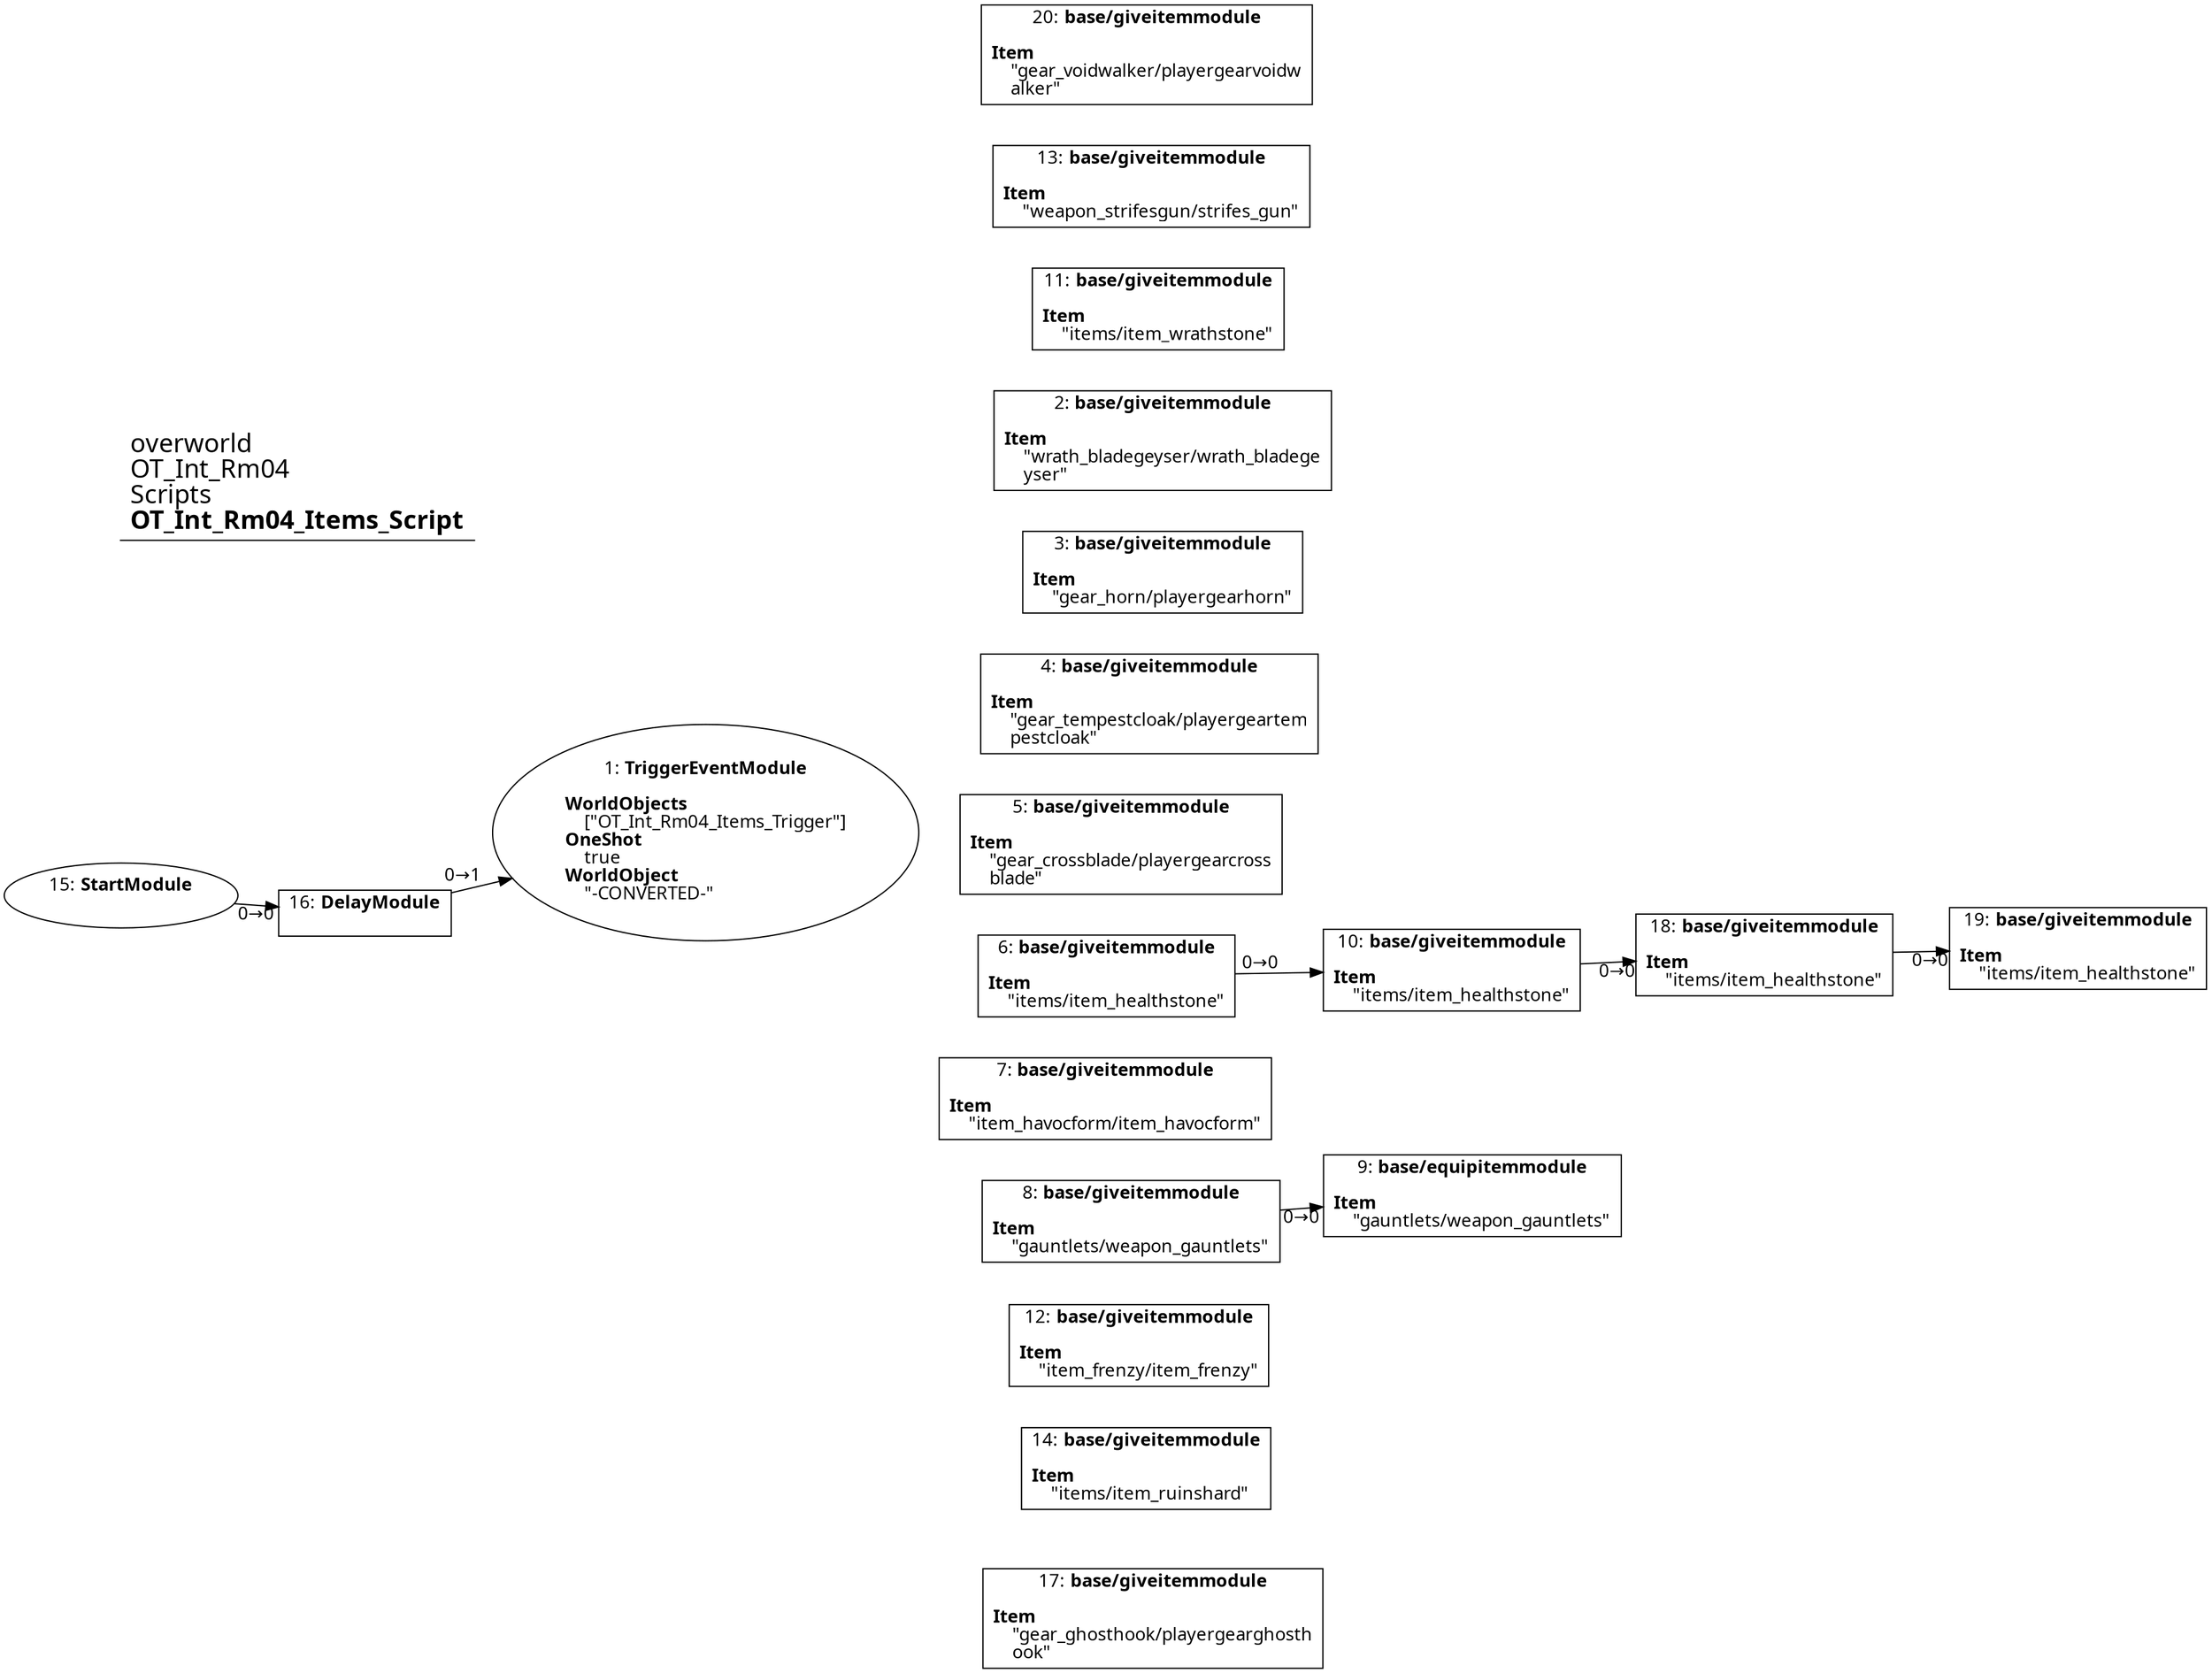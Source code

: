 digraph {
    layout = fdp;
    overlap = prism;
    sep = "+16";
    splines = spline;

    node [ shape = box ];

    graph [ fontname = "Segoe UI" ];
    node [ fontname = "Segoe UI" ];
    edge [ fontname = "Segoe UI" ];

    1 [ label = <1: <b>TriggerEventModule</b><br/><br/><b>WorldObjects</b><br align="left"/>    [&quot;OT_Int_Rm04_Items_Trigger&quot;]<br align="left"/><b>OneShot</b><br align="left"/>    true<br align="left"/><b>WorldObject</b><br align="left"/>    &quot;-CONVERTED-&quot;<br align="left"/>> ];
    1 [ shape = oval ]
    1 [ pos = "0.328,-0.32900003!" ];

    2 [ label = <2: <b>base/giveitemmodule</b><br/><br/><b>Item</b><br align="left"/>    &quot;wrath_bladegeyser/wrath_bladege<br align="left"/>    yser&quot;<br align="left"/>> ];
    2 [ pos = "0.739,-0.158!" ];

    3 [ label = <3: <b>base/giveitemmodule</b><br/><br/><b>Item</b><br align="left"/>    &quot;gear_horn/playergearhorn&quot;<br align="left"/>> ];
    3 [ pos = "0.73800004,-0.22900002!" ];

    4 [ label = <4: <b>base/giveitemmodule</b><br/><br/><b>Item</b><br align="left"/>    &quot;gear_tempestcloak/playergeartem<br align="left"/>    pestcloak&quot;<br align="left"/>> ];
    4 [ pos = "0.73800004,-0.29700002!" ];

    5 [ label = <5: <b>base/giveitemmodule</b><br/><br/><b>Item</b><br align="left"/>    &quot;gear_crossblade/playergearcross<br align="left"/>    blade&quot;<br align="left"/>> ];
    5 [ pos = "0.74,-0.36!" ];

    6 [ label = <6: <b>base/giveitemmodule</b><br/><br/><b>Item</b><br align="left"/>    &quot;items/item_healthstone&quot;<br align="left"/>> ];
    6 [ pos = "0.74300003,-0.43600002!" ];
    6 -> 10 [ label = "0→0" ];

    7 [ label = <7: <b>base/giveitemmodule</b><br/><br/><b>Item</b><br align="left"/>    &quot;item_havocform/item_havocform&quot;<br align="left"/>> ];
    7 [ pos = "0.74500006,-0.513!" ];

    8 [ label = <8: <b>base/giveitemmodule</b><br/><br/><b>Item</b><br align="left"/>    &quot;gauntlets/weapon_gauntlets&quot;<br align="left"/>> ];
    8 [ pos = "0.74500006,-0.583!" ];
    8 -> 9 [ label = "0→0" ];

    9 [ label = <9: <b>base/equipitemmodule</b><br/><br/><b>Item</b><br align="left"/>    &quot;gauntlets/weapon_gauntlets&quot;<br align="left"/>> ];
    9 [ pos = "0.90000004,-0.583!" ];

    10 [ label = <10: <b>base/giveitemmodule</b><br/><br/><b>Item</b><br align="left"/>    &quot;items/item_healthstone&quot;<br align="left"/>> ];
    10 [ pos = "0.897,-0.43600002!" ];
    10 -> 18 [ label = "0→0" ];

    11 [ label = <11: <b>base/giveitemmodule</b><br/><br/><b>Item</b><br align="left"/>    &quot;items/item_wrathstone&quot;<br align="left"/>> ];
    11 [ pos = "0.74,-0.08400001!" ];

    12 [ label = <12: <b>base/giveitemmodule</b><br/><br/><b>Item</b><br align="left"/>    &quot;item_frenzy/item_frenzy&quot;<br align="left"/>> ];
    12 [ pos = "0.74300003,-0.646!" ];

    13 [ label = <13: <b>base/giveitemmodule</b><br/><br/><b>Item</b><br align="left"/>    &quot;weapon_strifesgun/strifes_gun&quot;<br align="left"/>> ];
    13 [ pos = "0.74100006,-0.010000001!" ];

    14 [ label = <14: <b>base/giveitemmodule</b><br/><br/><b>Item</b><br align="left"/>    &quot;items/item_ruinshard&quot;<br align="left"/>> ];
    14 [ pos = "0.74300003,-0.70900005!" ];

    15 [ label = <15: <b>StartModule</b><br/><br/>> ];
    15 [ shape = oval ]
    15 [ pos = "0.010000001,-0.35200003!" ];
    15 -> 16 [ label = "0→0" ];

    16 [ label = <16: <b>DelayModule</b><br/><br/>> ];
    16 [ pos = "0.18200001,-0.35200003!" ];
    16 -> 1 [ label = "0→1" ];

    17 [ label = <17: <b>base/giveitemmodule</b><br/><br/><b>Item</b><br align="left"/>    &quot;gear_ghosthook/playergearghosth<br align="left"/>    ook&quot;<br align="left"/>> ];
    17 [ pos = "0.74500006,-0.77800006!" ];

    18 [ label = <18: <b>base/giveitemmodule</b><br/><br/><b>Item</b><br align="left"/>    &quot;items/item_healthstone&quot;<br align="left"/>> ];
    18 [ pos = "1.065,-0.43600002!" ];
    18 -> 19 [ label = "0→0" ];

    19 [ label = <19: <b>base/giveitemmodule</b><br/><br/><b>Item</b><br align="left"/>    &quot;items/item_healthstone&quot;<br align="left"/>> ];
    19 [ pos = "1.2190001,-0.43600002!" ];

    20 [ label = <20: <b>base/giveitemmodule</b><br/><br/><b>Item</b><br align="left"/>    &quot;gear_voidwalker/playergearvoidw<br align="left"/>    alker&quot;<br align="left"/>> ];
    20 [ pos = "0.74,0.062000003!" ];

    title [ pos = "0.009000001,0.063!" ];
    title [ shape = underline ];
    title [ label = <<font point-size="20">overworld<br align="left"/>OT_Int_Rm04<br align="left"/>Scripts<br align="left"/><b>OT_Int_Rm04_Items_Script</b><br align="left"/></font>> ];
}
